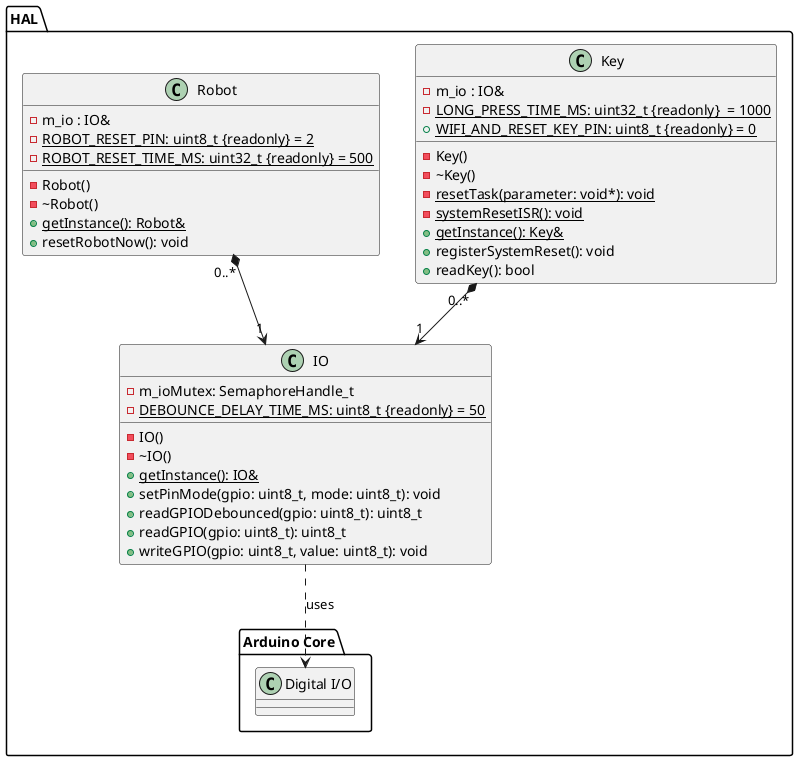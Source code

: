 @startuml
package HAL
{
    package "Arduino Core"
    {
        class "Digital I/O" as ArduinoIO
    }

    class IO
    {
        - m_ioMutex: SemaphoreHandle_t
        {static} - DEBOUNCE_DELAY_TIME_MS: uint8_t {readonly} = 50
        - IO()
        - ~IO()
        + {static} getInstance(): IO&
        + setPinMode(gpio: uint8_t, mode: uint8_t): void
        + readGPIODebounced(gpio: uint8_t): uint8_t
        + readGPIO(gpio: uint8_t): uint8_t
        + writeGPIO(gpio: uint8_t, value: uint8_t): void
    }
    IO  ..> ArduinoIO : uses

    class Key
    {
        - m_io : IO&
        {static} - LONG_PRESS_TIME_MS: uint32_t {readonly}  = 1000
        {static} + WIFI_AND_RESET_KEY_PIN: uint8_t {readonly} = 0
        - Key()
        - ~Key()
        - {static} resetTask(parameter: void*): void
        - {static} systemResetISR(): void
        {static} + getInstance(): Key&
        + registerSystemReset(): void
        + readKey(): bool
    }
    Key "0..*" *--> "1" IO

    class Robot
    {
        - m_io : IO&
        {static} - ROBOT_RESET_PIN: uint8_t {readonly} = 2
        {static} - ROBOT_RESET_TIME_MS: uint32_t {readonly} = 500
        - Robot()
        - ~Robot()
        {static} + getInstance(): Robot&
        + resetRobotNow(): void
    }
    Robot "0..*" *--> "1" IO
}
@enduml